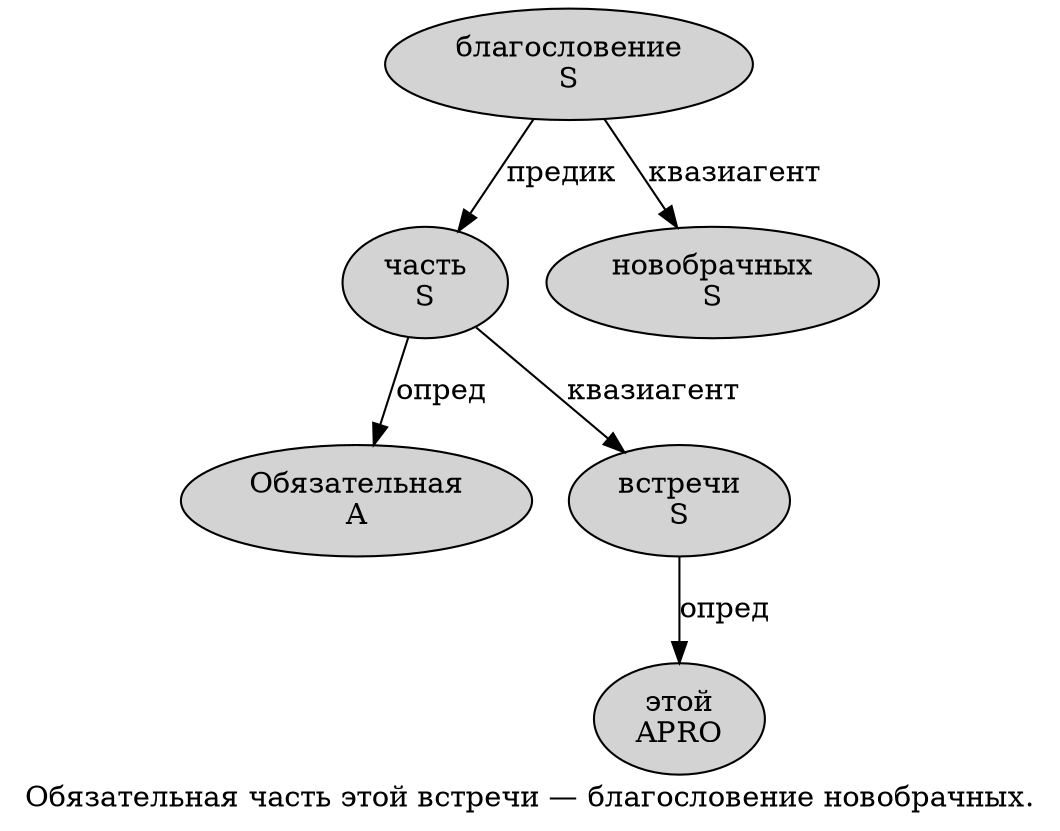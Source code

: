 digraph SENTENCE_191 {
	graph [label="Обязательная часть этой встречи — благословение новобрачных."]
	node [style=filled]
		0 [label="Обязательная
A" color="" fillcolor=lightgray penwidth=1 shape=ellipse]
		1 [label="часть
S" color="" fillcolor=lightgray penwidth=1 shape=ellipse]
		2 [label="этой
APRO" color="" fillcolor=lightgray penwidth=1 shape=ellipse]
		3 [label="встречи
S" color="" fillcolor=lightgray penwidth=1 shape=ellipse]
		5 [label="благословение
S" color="" fillcolor=lightgray penwidth=1 shape=ellipse]
		6 [label="новобрачных
S" color="" fillcolor=lightgray penwidth=1 shape=ellipse]
			1 -> 0 [label="опред"]
			1 -> 3 [label="квазиагент"]
			5 -> 1 [label="предик"]
			5 -> 6 [label="квазиагент"]
			3 -> 2 [label="опред"]
}